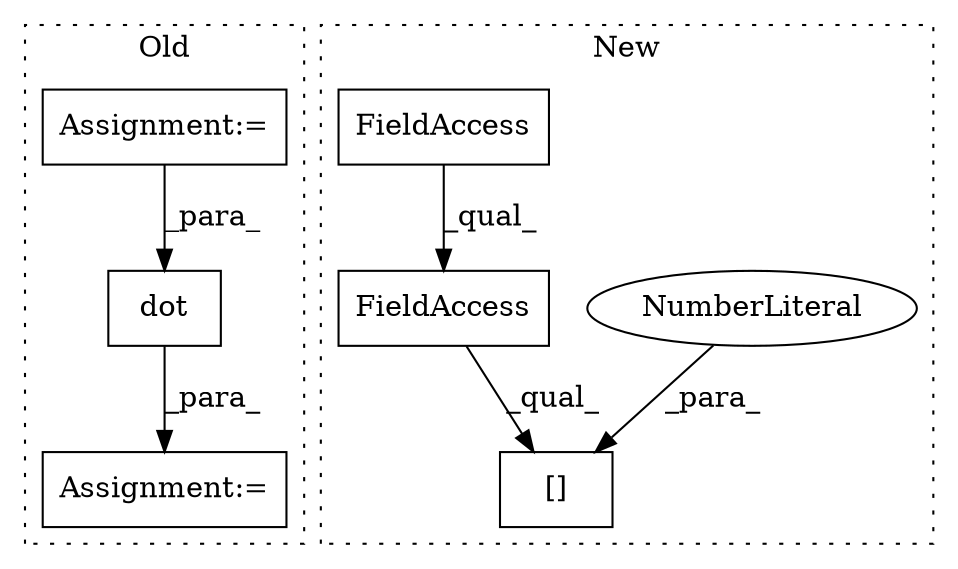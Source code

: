 digraph G {
subgraph cluster0 {
1 [label="dot" a="32" s="6475,6510" l="4,1" shape="box"];
3 [label="Assignment:=" a="7" s="6468" l="1" shape="box"];
5 [label="Assignment:=" a="7" s="5502" l="1" shape="box"];
label = "Old";
style="dotted";
}
subgraph cluster1 {
2 [label="[]" a="2" s="5396,5438" l="41,1" shape="box"];
4 [label="FieldAccess" a="22" s="5396" l="40" shape="box"];
6 [label="NumberLiteral" a="34" s="5437" l="1" shape="ellipse"];
7 [label="FieldAccess" a="22" s="5396" l="34" shape="box"];
label = "New";
style="dotted";
}
1 -> 3 [label="_para_"];
4 -> 2 [label="_qual_"];
5 -> 1 [label="_para_"];
6 -> 2 [label="_para_"];
7 -> 4 [label="_qual_"];
}